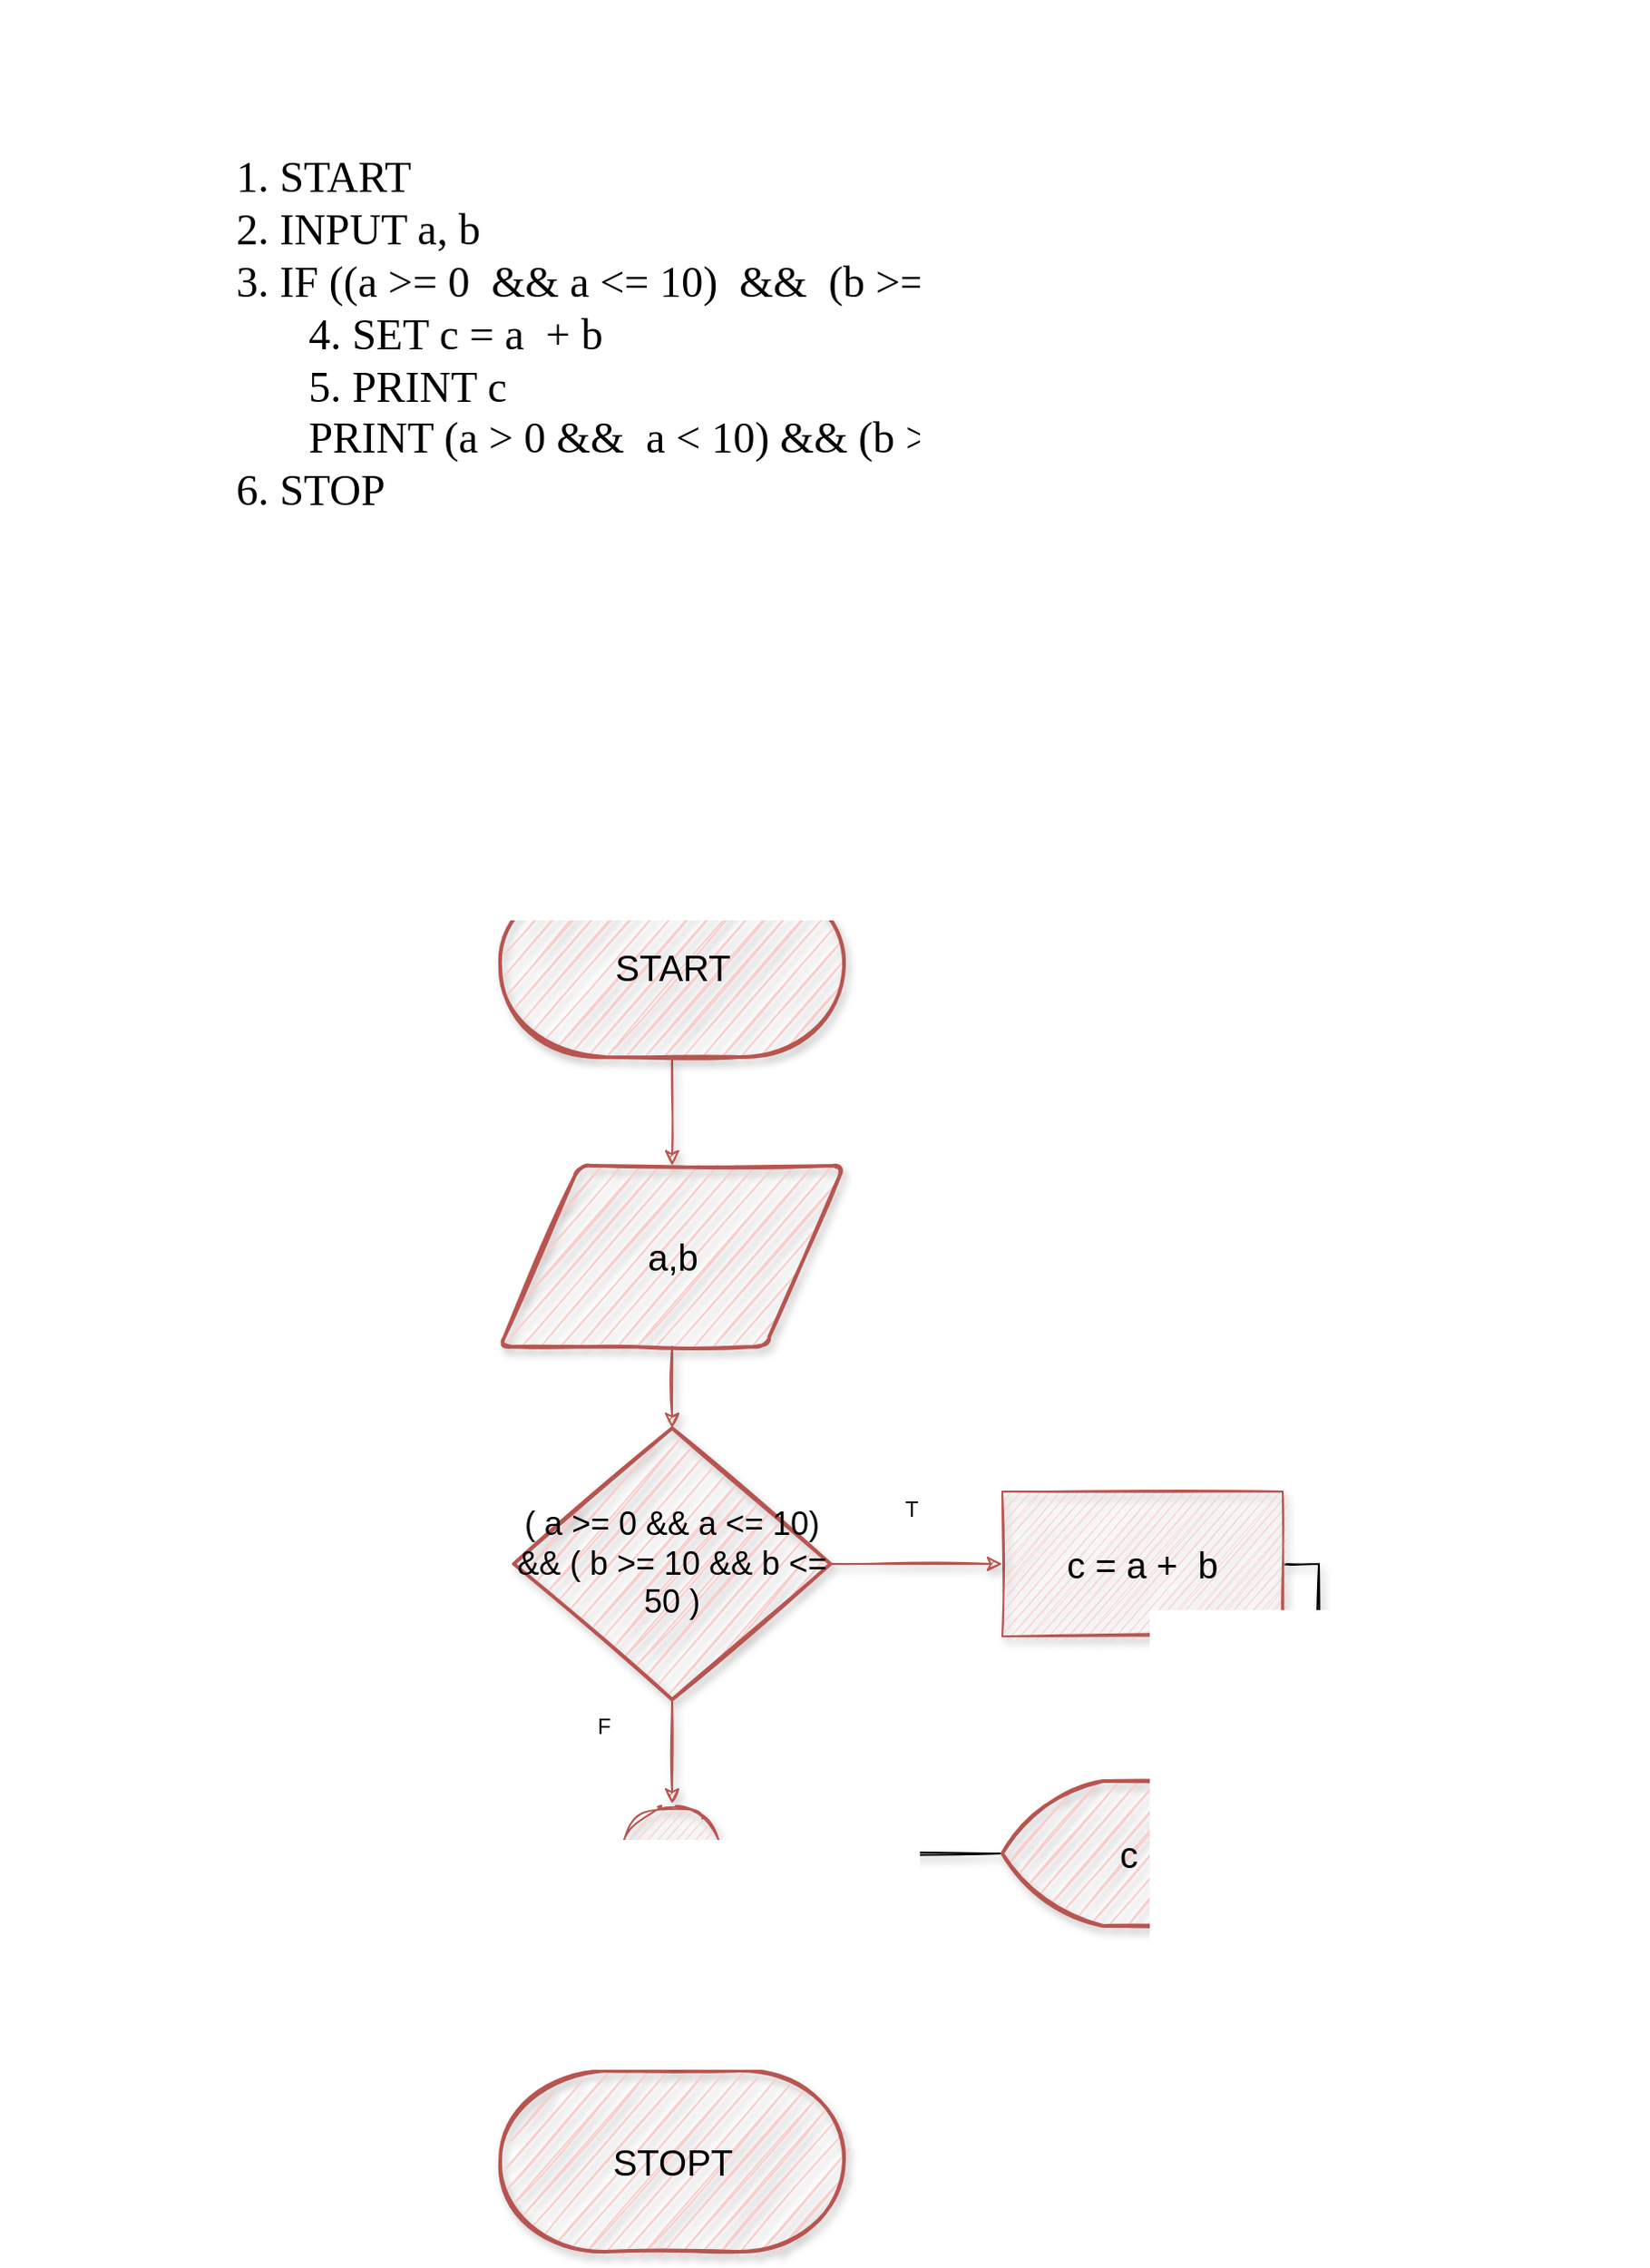 <mxfile version="13.6.2" type="github">
  <diagram id="pGx5AdT3UYkQI-FQj58n" name="Page-1">
    <mxGraphModel dx="1865" dy="1701" grid="1" gridSize="10" guides="1" tooltips="1" connect="1" arrows="1" fold="1" page="1" pageScale="1" pageWidth="827" pageHeight="1169" math="0" shadow="0">
      <root>
        <mxCell id="0" />
        <mxCell id="1" parent="0" />
        <mxCell id="hgjF582KHL1LKC2YwlZ6-16" style="edgeStyle=orthogonalEdgeStyle;rounded=0;orthogonalLoop=1;jettySize=auto;html=1;exitX=0.5;exitY=1;exitDx=0;exitDy=0;exitPerimeter=0;entryX=0.5;entryY=0;entryDx=0;entryDy=0;fillColor=#f8cecc;strokeColor=#b85450;sketch=1;shadow=1;" edge="1" parent="1" source="hgjF582KHL1LKC2YwlZ6-2" target="hgjF582KHL1LKC2YwlZ6-5">
          <mxGeometry relative="1" as="geometry" />
        </mxCell>
        <mxCell id="hgjF582KHL1LKC2YwlZ6-2" value="&lt;font style=&quot;font-size: 20px&quot;&gt;START&lt;/font&gt;" style="strokeWidth=2;html=1;shape=mxgraph.flowchart.terminator;whiteSpace=wrap;fillColor=#f8cecc;strokeColor=#b85450;sketch=1;shadow=1;" vertex="1" parent="1">
          <mxGeometry x="242.5" y="-70" width="190" height="100" as="geometry" />
        </mxCell>
        <mxCell id="hgjF582KHL1LKC2YwlZ6-3" value="&lt;font style=&quot;font-size: 20px&quot;&gt;STOPT&lt;/font&gt;" style="strokeWidth=2;html=1;shape=mxgraph.flowchart.terminator;whiteSpace=wrap;fillColor=#f8cecc;strokeColor=#b85450;sketch=1;shadow=1;" vertex="1" parent="1">
          <mxGeometry x="242.5" y="590" width="190" height="100" as="geometry" />
        </mxCell>
        <mxCell id="hgjF582KHL1LKC2YwlZ6-17" style="edgeStyle=orthogonalEdgeStyle;rounded=0;orthogonalLoop=1;jettySize=auto;html=1;exitX=0.5;exitY=1;exitDx=0;exitDy=0;entryX=0.5;entryY=0;entryDx=0;entryDy=0;entryPerimeter=0;fillColor=#f8cecc;strokeColor=#b85450;sketch=1;shadow=1;" edge="1" parent="1" source="hgjF582KHL1LKC2YwlZ6-5" target="hgjF582KHL1LKC2YwlZ6-13">
          <mxGeometry relative="1" as="geometry" />
        </mxCell>
        <mxCell id="hgjF582KHL1LKC2YwlZ6-5" value="&lt;font style=&quot;font-size: 20px&quot;&gt;a,b&lt;/font&gt;" style="shape=parallelogram;html=1;strokeWidth=2;perimeter=parallelogramPerimeter;whiteSpace=wrap;rounded=1;arcSize=12;size=0.23;fillColor=#f8cecc;strokeColor=#b85450;sketch=1;shadow=1;" vertex="1" parent="1">
          <mxGeometry x="242.5" y="90" width="190" height="100" as="geometry" />
        </mxCell>
        <mxCell id="hgjF582KHL1LKC2YwlZ6-28" style="edgeStyle=orthogonalEdgeStyle;rounded=0;sketch=1;orthogonalLoop=1;jettySize=auto;html=1;exitX=1;exitY=0.5;exitDx=0;exitDy=0;entryX=0.997;entryY=0.65;entryDx=0;entryDy=0;entryPerimeter=0;shadow=1;" edge="1" parent="1" source="hgjF582KHL1LKC2YwlZ6-12" target="hgjF582KHL1LKC2YwlZ6-25">
          <mxGeometry relative="1" as="geometry" />
        </mxCell>
        <mxCell id="hgjF582KHL1LKC2YwlZ6-12" value="&lt;font style=&quot;font-size: 20px&quot;&gt;c = a +&amp;nbsp; b&lt;/font&gt;" style="rounded=0;whiteSpace=wrap;html=1;fillColor=#f8cecc;strokeColor=#b85450;sketch=1;shadow=1;" vertex="1" parent="1">
          <mxGeometry x="520" y="270" width="155" height="80" as="geometry" />
        </mxCell>
        <mxCell id="hgjF582KHL1LKC2YwlZ6-18" style="edgeStyle=orthogonalEdgeStyle;rounded=0;orthogonalLoop=1;jettySize=auto;html=1;exitX=1;exitY=0.5;exitDx=0;exitDy=0;exitPerimeter=0;entryX=0;entryY=0.5;entryDx=0;entryDy=0;fillColor=#f8cecc;strokeColor=#b85450;sketch=1;shadow=1;" edge="1" parent="1" source="hgjF582KHL1LKC2YwlZ6-13" target="hgjF582KHL1LKC2YwlZ6-12">
          <mxGeometry relative="1" as="geometry" />
        </mxCell>
        <mxCell id="hgjF582KHL1LKC2YwlZ6-20" style="edgeStyle=orthogonalEdgeStyle;rounded=0;orthogonalLoop=1;jettySize=auto;html=1;exitX=0.5;exitY=1;exitDx=0;exitDy=0;exitPerimeter=0;entryX=0.5;entryY=0;entryDx=0;entryDy=0;fillColor=#f8cecc;strokeColor=#b85450;sketch=1;shadow=1;" edge="1" parent="1" source="hgjF582KHL1LKC2YwlZ6-13" target="hgjF582KHL1LKC2YwlZ6-15">
          <mxGeometry relative="1" as="geometry" />
        </mxCell>
        <mxCell id="hgjF582KHL1LKC2YwlZ6-13" value="&lt;font style=&quot;font-size: 18px&quot;&gt;( a &amp;gt;= 0 &amp;amp;&amp;amp; a &amp;lt;= 10) &amp;amp;&amp;amp; ( b &amp;gt;= 10 &amp;amp;&amp;amp; b &amp;lt;= 50 )&lt;/font&gt;" style="strokeWidth=2;html=1;shape=mxgraph.flowchart.decision;whiteSpace=wrap;fillColor=#f8cecc;strokeColor=#b85450;sketch=1;shadow=1;" vertex="1" parent="1">
          <mxGeometry x="250" y="235" width="175" height="150" as="geometry" />
        </mxCell>
        <mxCell id="hgjF582KHL1LKC2YwlZ6-22" style="edgeStyle=orthogonalEdgeStyle;rounded=0;orthogonalLoop=1;jettySize=auto;html=1;exitX=0.5;exitY=1;exitDx=0;exitDy=0;entryX=0.5;entryY=0;entryDx=0;entryDy=0;entryPerimeter=0;fillColor=#f8cecc;strokeColor=#b85450;sketch=1;shadow=1;" edge="1" parent="1" source="hgjF582KHL1LKC2YwlZ6-15" target="hgjF582KHL1LKC2YwlZ6-3">
          <mxGeometry relative="1" as="geometry" />
        </mxCell>
        <mxCell id="hgjF582KHL1LKC2YwlZ6-15" value="" style="ellipse;whiteSpace=wrap;html=1;aspect=fixed;fillColor=#f8cecc;strokeColor=#b85450;sketch=1;shadow=1;" vertex="1" parent="1">
          <mxGeometry x="310" y="442.5" width="55" height="55" as="geometry" />
        </mxCell>
        <mxCell id="hgjF582KHL1LKC2YwlZ6-24" value="&lt;div style=&quot;text-align: left ; font-size: 24px&quot;&gt;&lt;font style=&quot;font-size: 24px&quot; face=&quot;Comic Sans MS&quot;&gt;1. START&lt;/font&gt;&lt;/div&gt;&lt;div style=&quot;text-align: left ; font-size: 24px&quot;&gt;&lt;span&gt;&lt;font style=&quot;font-size: 24px&quot; face=&quot;Comic Sans MS&quot;&gt;2. INPUT a, b&lt;/font&gt;&lt;/span&gt;&lt;/div&gt;&lt;div style=&quot;text-align: left ; font-size: 24px&quot;&gt;&lt;span&gt;&lt;font style=&quot;font-size: 24px&quot; face=&quot;Comic Sans MS&quot;&gt;3. IF ((a &amp;gt;= 0&amp;nbsp; &amp;amp;&amp;amp; a &amp;lt;= 10)&amp;nbsp; &amp;amp;&amp;amp;&amp;nbsp; (b &amp;gt;= 10 &amp;amp;&amp;amp; b &amp;lt; = 50))&amp;nbsp;&lt;/font&gt;&lt;/span&gt;&lt;/div&gt;&lt;blockquote style=&quot;margin: 0px 0px 0px 40px ; border: none ; padding: 0px ; font-size: 24px&quot;&gt;&lt;div style=&quot;text-align: left&quot;&gt;&lt;span&gt;&lt;font style=&quot;font-size: 24px&quot; face=&quot;Comic Sans MS&quot;&gt;4. SET c = a&amp;nbsp; + b&lt;/font&gt;&lt;/span&gt;&lt;/div&gt;&lt;/blockquote&gt;&lt;blockquote style=&quot;margin: 0px 0px 0px 40px ; border: none ; padding: 0px ; font-size: 24px&quot;&gt;&lt;div style=&quot;text-align: left&quot;&gt;&lt;span&gt;&lt;font style=&quot;font-size: 24px&quot; face=&quot;Comic Sans MS&quot;&gt;5. PRINT c&lt;/font&gt;&lt;/span&gt;&lt;/div&gt;&lt;div style=&quot;text-align: left&quot;&gt;&lt;span&gt;&lt;font style=&quot;font-size: 24px&quot; face=&quot;Comic Sans MS&quot;&gt;PRINT (a &amp;gt; 0 &amp;amp;&amp;amp;&amp;nbsp; a &amp;lt; 10) &amp;amp;&amp;amp; (b &amp;gt; 10 &amp;amp;&amp;amp; b &amp;lt; 50 ) ? a + b : 0)&lt;/font&gt;&lt;/span&gt;&lt;/div&gt;&lt;/blockquote&gt;&lt;div style=&quot;text-align: left ; font-size: 24px&quot;&gt;&lt;font style=&quot;font-size: 24px&quot; face=&quot;Comic Sans MS&quot;&gt;6. STOP&lt;/font&gt;&lt;/div&gt;&lt;div style=&quot;text-align: left ; font-size: 24px&quot;&gt;&lt;br&gt;&lt;/div&gt;" style="text;html=1;strokeColor=none;fillColor=none;align=center;verticalAlign=middle;whiteSpace=wrap;rounded=0;shadow=1;" vertex="1" parent="1">
          <mxGeometry x="-30" y="-550" width="901" height="390" as="geometry" />
        </mxCell>
        <mxCell id="hgjF582KHL1LKC2YwlZ6-29" style="edgeStyle=orthogonalEdgeStyle;rounded=0;sketch=1;orthogonalLoop=1;jettySize=auto;html=1;exitX=0;exitY=0.5;exitDx=0;exitDy=0;exitPerimeter=0;entryX=1;entryY=0.5;entryDx=0;entryDy=0;shadow=1;" edge="1" parent="1" source="hgjF582KHL1LKC2YwlZ6-25" target="hgjF582KHL1LKC2YwlZ6-15">
          <mxGeometry relative="1" as="geometry" />
        </mxCell>
        <mxCell id="hgjF582KHL1LKC2YwlZ6-25" value="&lt;font style=&quot;font-size: 20px&quot;&gt;c&lt;/font&gt;" style="strokeWidth=2;html=1;shape=mxgraph.flowchart.display;whiteSpace=wrap;shadow=1;fillColor=#f8cecc;strokeColor=#b85450;sketch=1;" vertex="1" parent="1">
          <mxGeometry x="520" y="430" width="140" height="80" as="geometry" />
        </mxCell>
        <mxCell id="hgjF582KHL1LKC2YwlZ6-30" value="F" style="text;html=1;strokeColor=none;fillColor=none;align=center;verticalAlign=middle;whiteSpace=wrap;rounded=0;shadow=1;sketch=1;" vertex="1" parent="1">
          <mxGeometry x="280" y="390" width="40" height="20" as="geometry" />
        </mxCell>
        <mxCell id="hgjF582KHL1LKC2YwlZ6-31" value="T" style="text;html=1;strokeColor=none;fillColor=none;align=center;verticalAlign=middle;whiteSpace=wrap;rounded=0;shadow=1;sketch=1;" vertex="1" parent="1">
          <mxGeometry x="450" y="270" width="40" height="20" as="geometry" />
        </mxCell>
      </root>
    </mxGraphModel>
  </diagram>
</mxfile>
